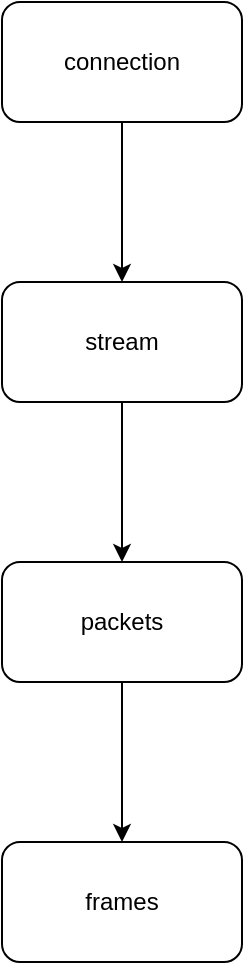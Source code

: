 <mxfile version="21.6.5" type="github" pages="2">
  <diagram name="introduction" id="gTU_fiC9uCinztlKtNxD">
    <mxGraphModel dx="994" dy="589" grid="1" gridSize="10" guides="1" tooltips="1" connect="1" arrows="1" fold="1" page="1" pageScale="1" pageWidth="827" pageHeight="1169" math="0" shadow="0">
      <root>
        <mxCell id="0" />
        <mxCell id="1" parent="0" />
        <mxCell id="pGVCFB-6JdNTMlc1Q6uC-3" value="" style="edgeStyle=orthogonalEdgeStyle;rounded=0;orthogonalLoop=1;jettySize=auto;html=1;" parent="1" source="pGVCFB-6JdNTMlc1Q6uC-1" target="pGVCFB-6JdNTMlc1Q6uC-2" edge="1">
          <mxGeometry relative="1" as="geometry" />
        </mxCell>
        <mxCell id="pGVCFB-6JdNTMlc1Q6uC-1" value="connection" style="rounded=1;whiteSpace=wrap;html=1;" parent="1" vertex="1">
          <mxGeometry x="180" y="130" width="120" height="60" as="geometry" />
        </mxCell>
        <mxCell id="pGVCFB-6JdNTMlc1Q6uC-5" value="" style="edgeStyle=orthogonalEdgeStyle;rounded=0;orthogonalLoop=1;jettySize=auto;html=1;" parent="1" source="pGVCFB-6JdNTMlc1Q6uC-2" target="pGVCFB-6JdNTMlc1Q6uC-4" edge="1">
          <mxGeometry relative="1" as="geometry" />
        </mxCell>
        <mxCell id="pGVCFB-6JdNTMlc1Q6uC-2" value="stream" style="whiteSpace=wrap;html=1;rounded=1;" parent="1" vertex="1">
          <mxGeometry x="180" y="270" width="120" height="60" as="geometry" />
        </mxCell>
        <mxCell id="pGVCFB-6JdNTMlc1Q6uC-7" value="" style="edgeStyle=orthogonalEdgeStyle;rounded=0;orthogonalLoop=1;jettySize=auto;html=1;" parent="1" source="pGVCFB-6JdNTMlc1Q6uC-4" target="pGVCFB-6JdNTMlc1Q6uC-6" edge="1">
          <mxGeometry relative="1" as="geometry" />
        </mxCell>
        <mxCell id="pGVCFB-6JdNTMlc1Q6uC-4" value="packets" style="whiteSpace=wrap;html=1;rounded=1;" parent="1" vertex="1">
          <mxGeometry x="180" y="410" width="120" height="60" as="geometry" />
        </mxCell>
        <mxCell id="pGVCFB-6JdNTMlc1Q6uC-6" value="frames" style="whiteSpace=wrap;html=1;rounded=1;" parent="1" vertex="1">
          <mxGeometry x="180" y="550" width="120" height="60" as="geometry" />
        </mxCell>
      </root>
    </mxGraphModel>
  </diagram>
  <diagram id="-lDjn80aSrMv3mUM4KTd" name="Packet">
    <mxGraphModel dx="994" dy="589" grid="1" gridSize="10" guides="1" tooltips="1" connect="1" arrows="1" fold="1" page="1" pageScale="1" pageWidth="827" pageHeight="1169" math="0" shadow="0">
      <root>
        <mxCell id="0" />
        <mxCell id="1" parent="0" />
        <mxCell id="-W9dVY8GcaJ5yFOw9uhj-2" style="edgeStyle=orthogonalEdgeStyle;rounded=0;orthogonalLoop=1;jettySize=auto;html=1;exitX=1;exitY=0.5;exitDx=0;exitDy=0;" edge="1" parent="1" source="-W9dVY8GcaJ5yFOw9uhj-1">
          <mxGeometry relative="1" as="geometry">
            <mxPoint x="540" y="300" as="targetPoint" />
          </mxGeometry>
        </mxCell>
        <mxCell id="-W9dVY8GcaJ5yFOw9uhj-1" value="A complete processable unit of QUIC that can be encapsulated in a UDP datagram. One or more QUIC packets can be encapsulated in a single UDP datagram." style="rounded=1;whiteSpace=wrap;html=1;" vertex="1" parent="1">
          <mxGeometry x="250" y="90" width="270" height="60" as="geometry" />
        </mxCell>
      </root>
    </mxGraphModel>
  </diagram>
</mxfile>
